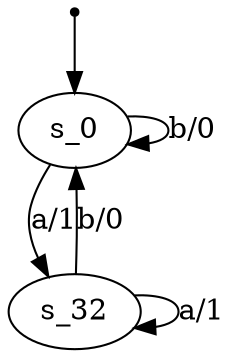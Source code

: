digraph fsm {
	s_0 [root=true]
	s_32
	qi [shape = point]
	qi -> s_0
	s_0 -> s_32 [label="a/1"]
	s_32 -> s_0 [label="b/0"]
	s_0 -> s_0 [label="b/0"]
	s_32 -> s_32 [label="a/1"]
}